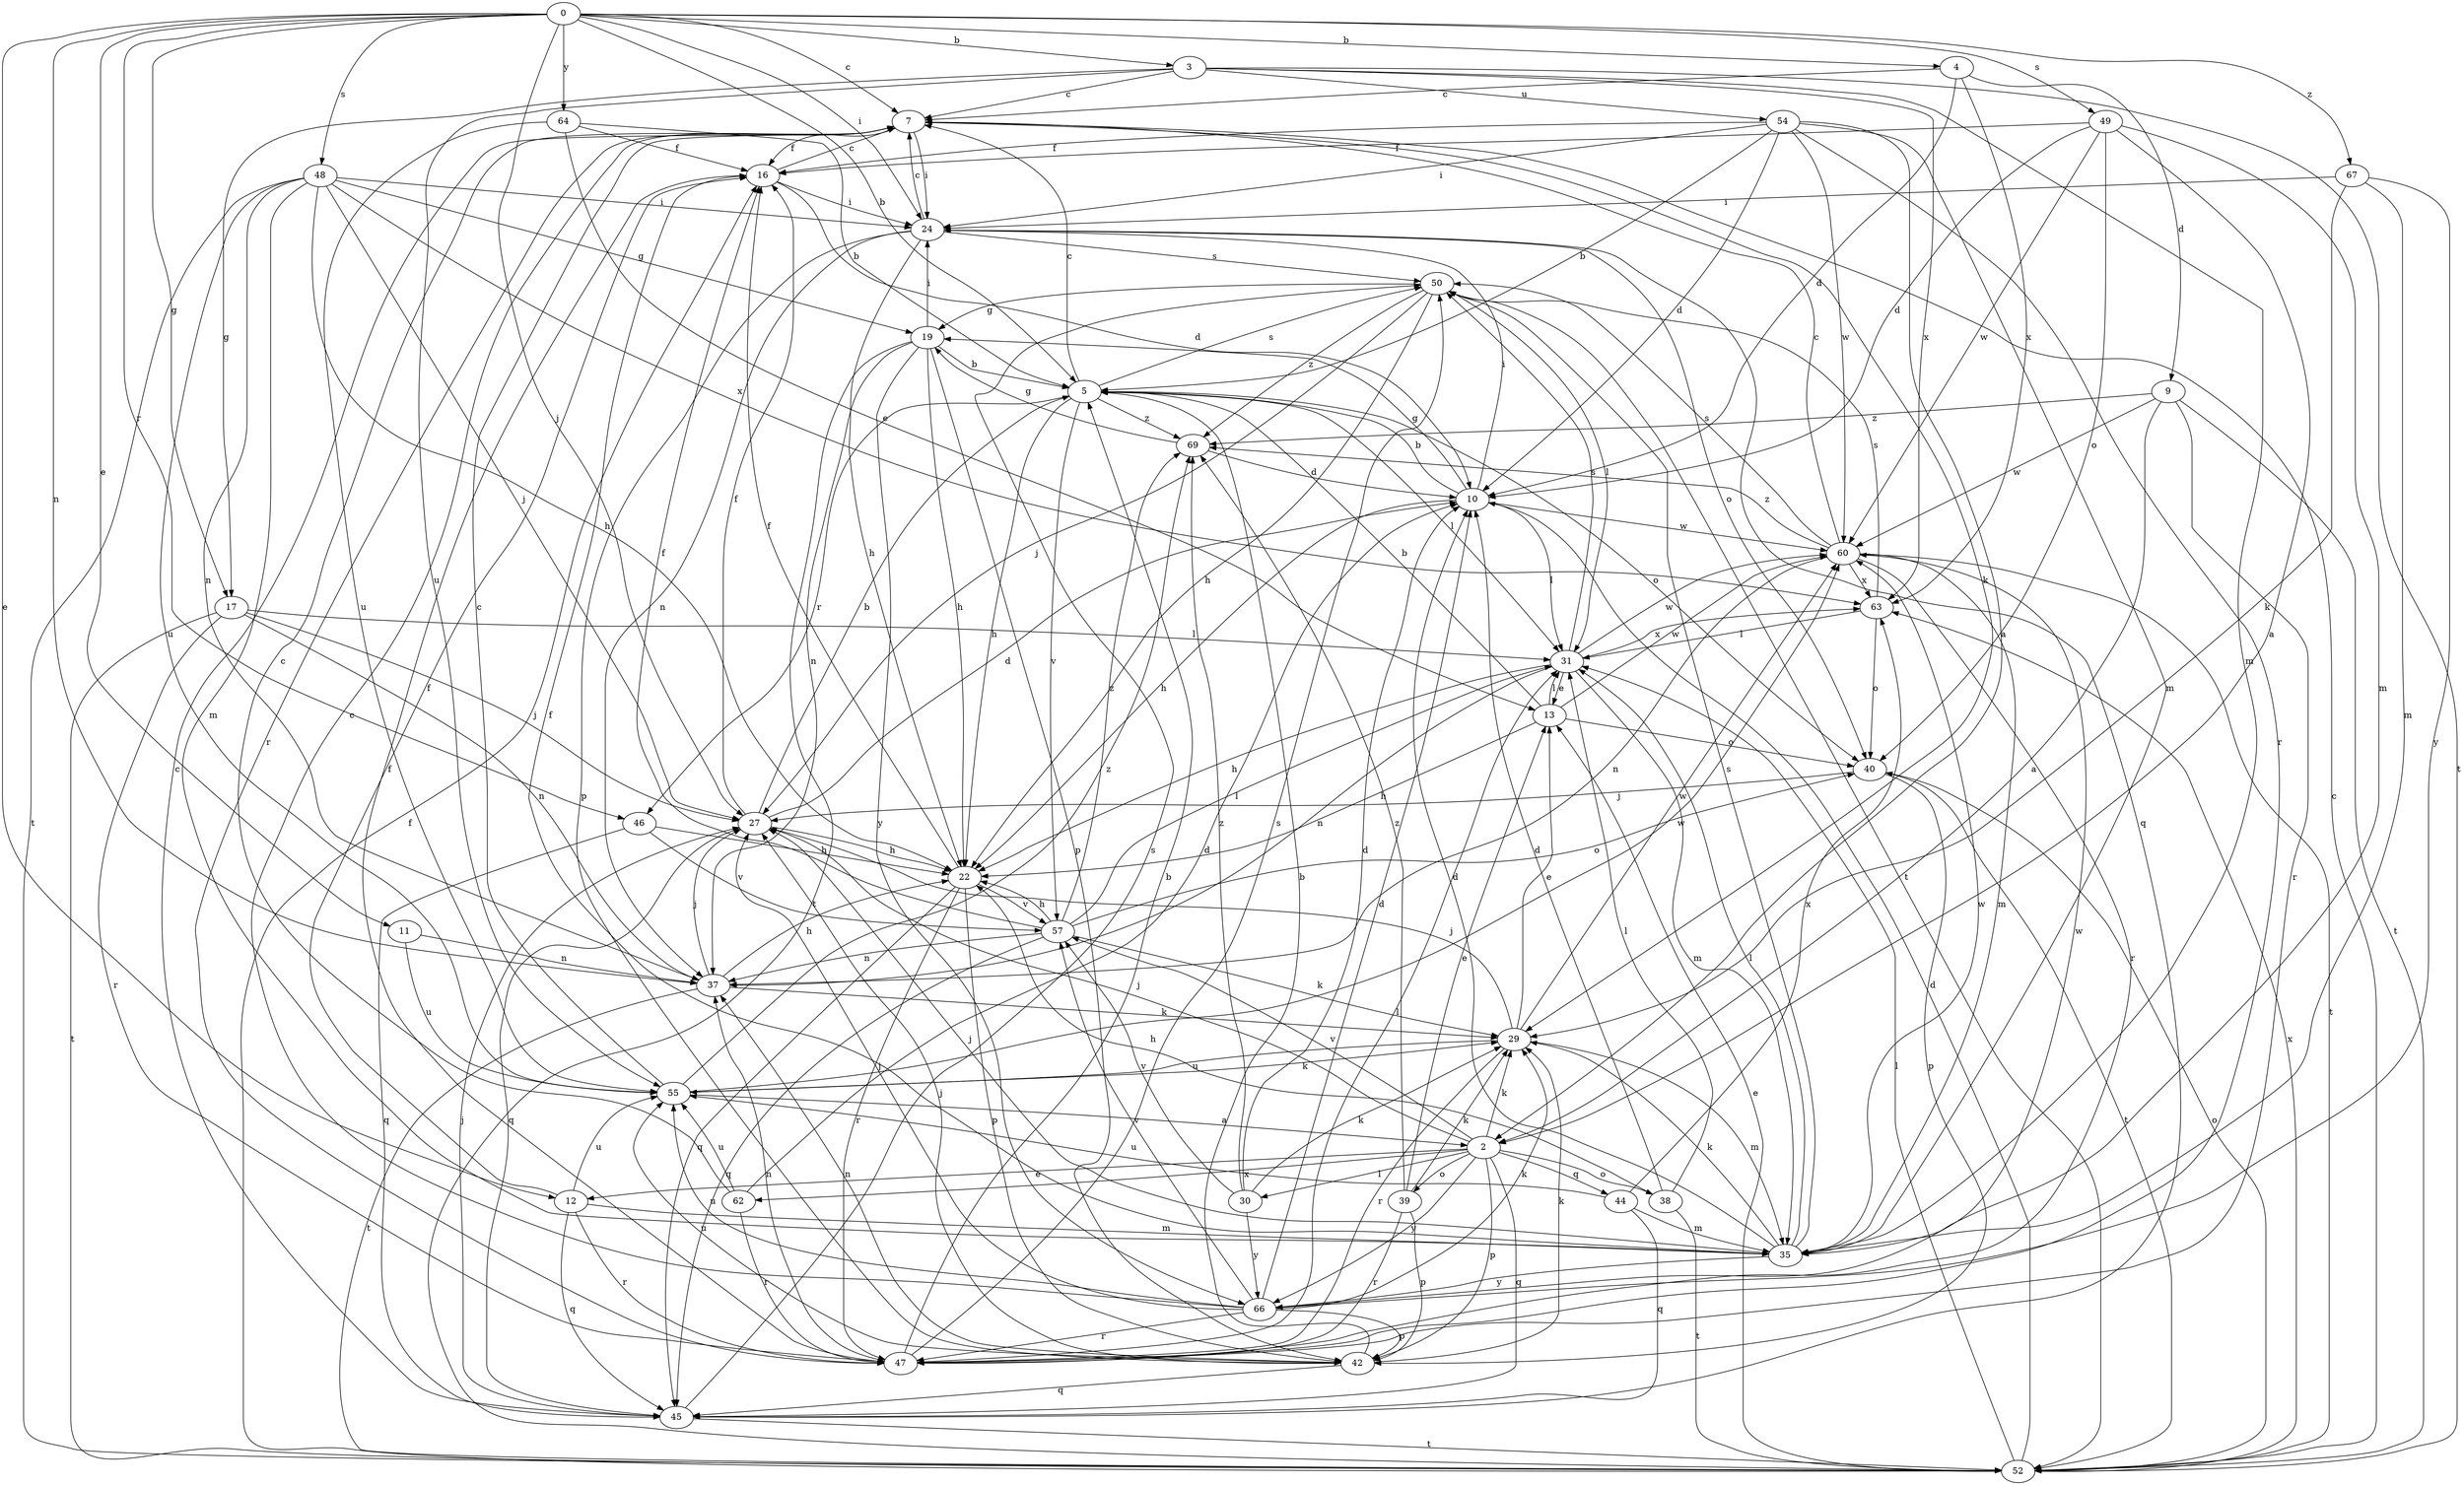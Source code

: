 strict digraph  {
0;
2;
3;
4;
5;
7;
9;
10;
11;
12;
13;
16;
17;
19;
22;
24;
27;
29;
30;
31;
35;
37;
38;
39;
40;
42;
44;
45;
46;
47;
48;
49;
50;
52;
54;
55;
57;
60;
62;
63;
64;
66;
67;
69;
0 -> 3  [label=b];
0 -> 4  [label=b];
0 -> 5  [label=b];
0 -> 7  [label=c];
0 -> 11  [label=e];
0 -> 12  [label=e];
0 -> 17  [label=g];
0 -> 24  [label=i];
0 -> 27  [label=j];
0 -> 37  [label=n];
0 -> 46  [label=r];
0 -> 48  [label=s];
0 -> 49  [label=s];
0 -> 64  [label=y];
0 -> 67  [label=z];
2 -> 12  [label=e];
2 -> 27  [label=j];
2 -> 29  [label=k];
2 -> 30  [label=l];
2 -> 38  [label=o];
2 -> 39  [label=o];
2 -> 42  [label=p];
2 -> 44  [label=q];
2 -> 45  [label=q];
2 -> 57  [label=v];
2 -> 62  [label=x];
2 -> 66  [label=y];
3 -> 7  [label=c];
3 -> 17  [label=g];
3 -> 35  [label=m];
3 -> 52  [label=t];
3 -> 54  [label=u];
3 -> 55  [label=u];
3 -> 63  [label=x];
4 -> 7  [label=c];
4 -> 9  [label=d];
4 -> 10  [label=d];
4 -> 63  [label=x];
5 -> 7  [label=c];
5 -> 22  [label=h];
5 -> 31  [label=l];
5 -> 40  [label=o];
5 -> 46  [label=r];
5 -> 50  [label=s];
5 -> 57  [label=v];
5 -> 69  [label=z];
7 -> 16  [label=f];
7 -> 24  [label=i];
7 -> 29  [label=k];
7 -> 47  [label=r];
9 -> 2  [label=a];
9 -> 47  [label=r];
9 -> 52  [label=t];
9 -> 60  [label=w];
9 -> 69  [label=z];
10 -> 5  [label=b];
10 -> 19  [label=g];
10 -> 22  [label=h];
10 -> 24  [label=i];
10 -> 31  [label=l];
10 -> 60  [label=w];
11 -> 37  [label=n];
11 -> 55  [label=u];
12 -> 16  [label=f];
12 -> 35  [label=m];
12 -> 45  [label=q];
12 -> 47  [label=r];
12 -> 55  [label=u];
13 -> 5  [label=b];
13 -> 22  [label=h];
13 -> 31  [label=l];
13 -> 40  [label=o];
13 -> 60  [label=w];
16 -> 7  [label=c];
16 -> 10  [label=d];
16 -> 24  [label=i];
17 -> 27  [label=j];
17 -> 31  [label=l];
17 -> 37  [label=n];
17 -> 47  [label=r];
17 -> 52  [label=t];
19 -> 5  [label=b];
19 -> 22  [label=h];
19 -> 24  [label=i];
19 -> 37  [label=n];
19 -> 42  [label=p];
19 -> 52  [label=t];
19 -> 66  [label=y];
22 -> 16  [label=f];
22 -> 42  [label=p];
22 -> 45  [label=q];
22 -> 47  [label=r];
22 -> 57  [label=v];
24 -> 7  [label=c];
24 -> 22  [label=h];
24 -> 37  [label=n];
24 -> 40  [label=o];
24 -> 42  [label=p];
24 -> 45  [label=q];
24 -> 50  [label=s];
27 -> 5  [label=b];
27 -> 10  [label=d];
27 -> 16  [label=f];
27 -> 22  [label=h];
27 -> 45  [label=q];
29 -> 13  [label=e];
29 -> 27  [label=j];
29 -> 35  [label=m];
29 -> 47  [label=r];
29 -> 55  [label=u];
29 -> 60  [label=w];
30 -> 10  [label=d];
30 -> 29  [label=k];
30 -> 57  [label=v];
30 -> 66  [label=y];
30 -> 69  [label=z];
31 -> 13  [label=e];
31 -> 22  [label=h];
31 -> 35  [label=m];
31 -> 37  [label=n];
31 -> 50  [label=s];
31 -> 60  [label=w];
31 -> 63  [label=x];
35 -> 10  [label=d];
35 -> 16  [label=f];
35 -> 27  [label=j];
35 -> 29  [label=k];
35 -> 31  [label=l];
35 -> 50  [label=s];
35 -> 60  [label=w];
35 -> 66  [label=y];
37 -> 22  [label=h];
37 -> 27  [label=j];
37 -> 29  [label=k];
37 -> 52  [label=t];
38 -> 10  [label=d];
38 -> 22  [label=h];
38 -> 31  [label=l];
38 -> 52  [label=t];
39 -> 13  [label=e];
39 -> 29  [label=k];
39 -> 42  [label=p];
39 -> 47  [label=r];
39 -> 69  [label=z];
40 -> 27  [label=j];
40 -> 42  [label=p];
40 -> 52  [label=t];
42 -> 5  [label=b];
42 -> 27  [label=j];
42 -> 29  [label=k];
42 -> 37  [label=n];
42 -> 45  [label=q];
42 -> 55  [label=u];
44 -> 35  [label=m];
44 -> 45  [label=q];
44 -> 55  [label=u];
44 -> 63  [label=x];
45 -> 7  [label=c];
45 -> 27  [label=j];
45 -> 50  [label=s];
45 -> 52  [label=t];
46 -> 22  [label=h];
46 -> 45  [label=q];
46 -> 57  [label=v];
47 -> 5  [label=b];
47 -> 16  [label=f];
47 -> 31  [label=l];
47 -> 37  [label=n];
47 -> 50  [label=s];
48 -> 19  [label=g];
48 -> 22  [label=h];
48 -> 24  [label=i];
48 -> 27  [label=j];
48 -> 35  [label=m];
48 -> 37  [label=n];
48 -> 52  [label=t];
48 -> 55  [label=u];
48 -> 63  [label=x];
49 -> 2  [label=a];
49 -> 10  [label=d];
49 -> 16  [label=f];
49 -> 35  [label=m];
49 -> 40  [label=o];
49 -> 60  [label=w];
50 -> 19  [label=g];
50 -> 22  [label=h];
50 -> 27  [label=j];
50 -> 31  [label=l];
50 -> 52  [label=t];
50 -> 69  [label=z];
52 -> 7  [label=c];
52 -> 10  [label=d];
52 -> 13  [label=e];
52 -> 16  [label=f];
52 -> 31  [label=l];
52 -> 40  [label=o];
52 -> 63  [label=x];
54 -> 2  [label=a];
54 -> 5  [label=b];
54 -> 10  [label=d];
54 -> 16  [label=f];
54 -> 24  [label=i];
54 -> 35  [label=m];
54 -> 47  [label=r];
54 -> 60  [label=w];
55 -> 2  [label=a];
55 -> 7  [label=c];
55 -> 29  [label=k];
55 -> 60  [label=w];
55 -> 69  [label=z];
57 -> 16  [label=f];
57 -> 22  [label=h];
57 -> 29  [label=k];
57 -> 31  [label=l];
57 -> 37  [label=n];
57 -> 40  [label=o];
57 -> 45  [label=q];
57 -> 69  [label=z];
60 -> 7  [label=c];
60 -> 35  [label=m];
60 -> 37  [label=n];
60 -> 47  [label=r];
60 -> 50  [label=s];
60 -> 52  [label=t];
60 -> 63  [label=x];
60 -> 69  [label=z];
62 -> 7  [label=c];
62 -> 10  [label=d];
62 -> 47  [label=r];
62 -> 55  [label=u];
63 -> 31  [label=l];
63 -> 40  [label=o];
63 -> 50  [label=s];
64 -> 5  [label=b];
64 -> 13  [label=e];
64 -> 16  [label=f];
64 -> 55  [label=u];
66 -> 7  [label=c];
66 -> 10  [label=d];
66 -> 27  [label=j];
66 -> 29  [label=k];
66 -> 42  [label=p];
66 -> 47  [label=r];
66 -> 55  [label=u];
66 -> 57  [label=v];
66 -> 60  [label=w];
67 -> 24  [label=i];
67 -> 29  [label=k];
67 -> 35  [label=m];
67 -> 66  [label=y];
69 -> 10  [label=d];
69 -> 19  [label=g];
}

